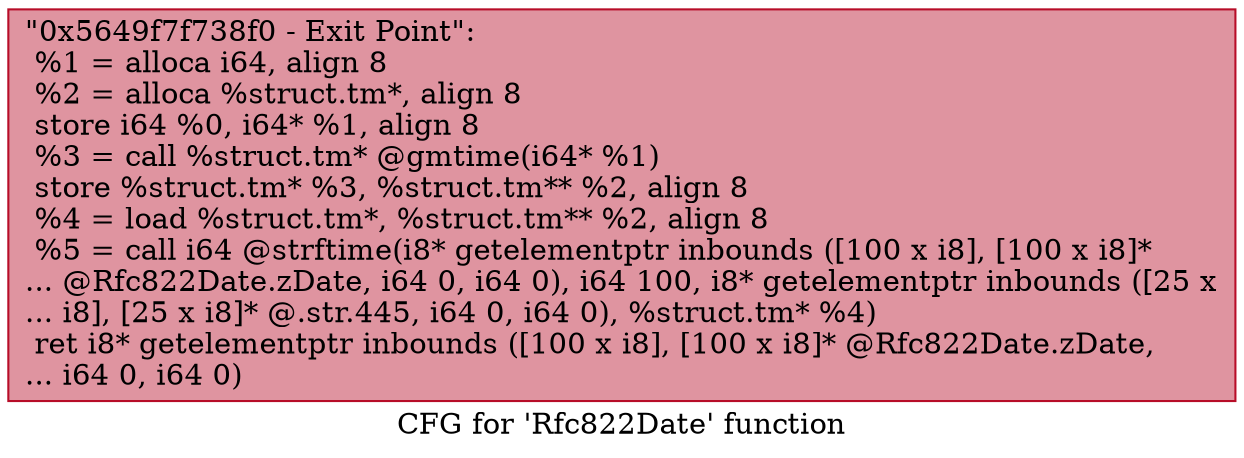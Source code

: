 digraph "CFG for 'Rfc822Date' function" {
	label="CFG for 'Rfc822Date' function";

	Node0x5649f7f738f0 [shape=record,color="#b70d28ff", style=filled, fillcolor="#b70d2870",label="{\"0x5649f7f738f0 - Exit Point\":\l  %1 = alloca i64, align 8\l  %2 = alloca %struct.tm*, align 8\l  store i64 %0, i64* %1, align 8\l  %3 = call %struct.tm* @gmtime(i64* %1)\l  store %struct.tm* %3, %struct.tm** %2, align 8\l  %4 = load %struct.tm*, %struct.tm** %2, align 8\l  %5 = call i64 @strftime(i8* getelementptr inbounds ([100 x i8], [100 x i8]*\l... @Rfc822Date.zDate, i64 0, i64 0), i64 100, i8* getelementptr inbounds ([25 x\l... i8], [25 x i8]* @.str.445, i64 0, i64 0), %struct.tm* %4)\l  ret i8* getelementptr inbounds ([100 x i8], [100 x i8]* @Rfc822Date.zDate,\l... i64 0, i64 0)\l}"];
}
